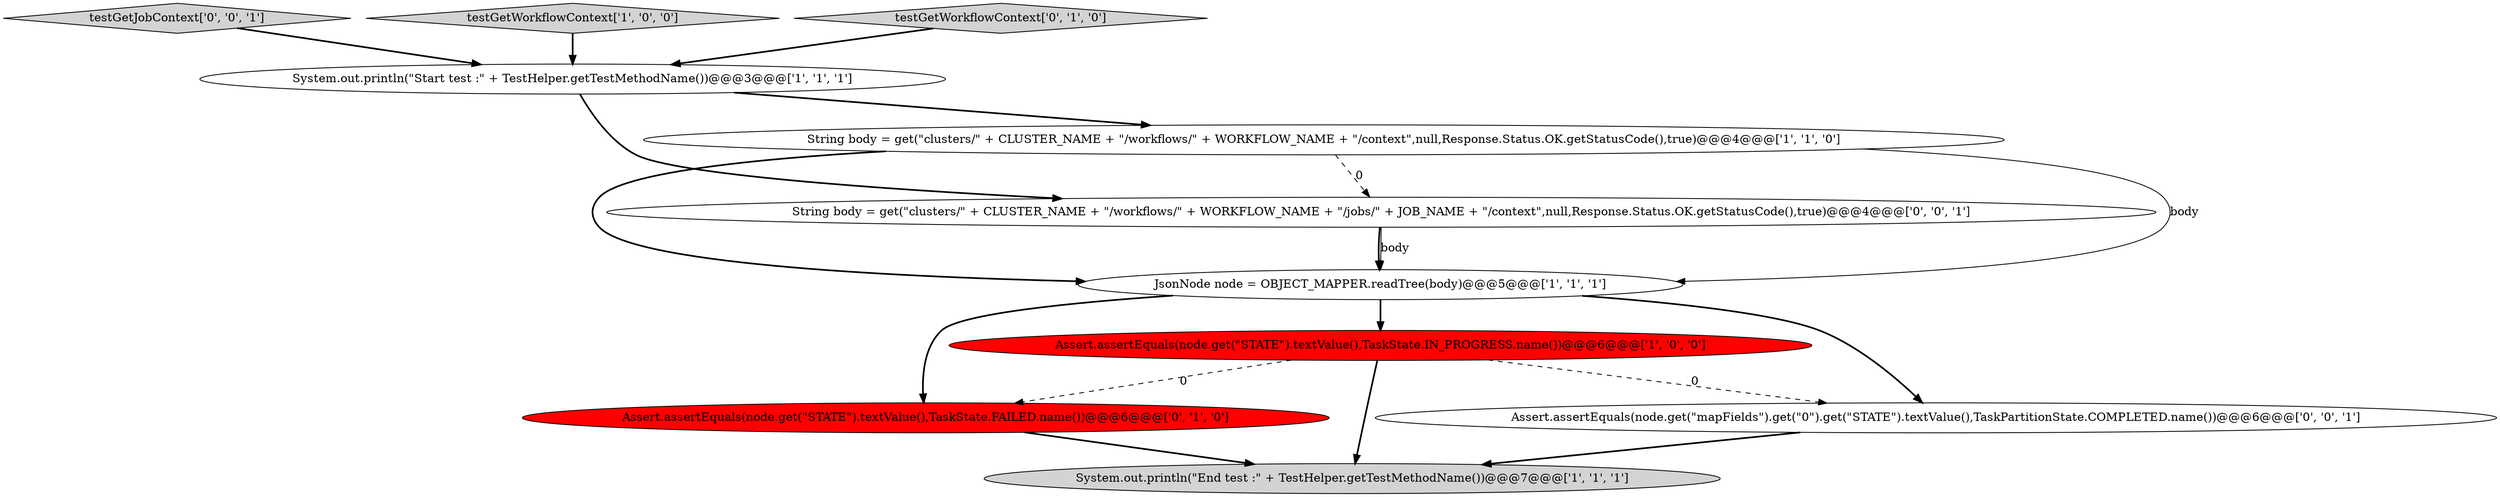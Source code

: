 digraph {
6 [style = filled, label = "Assert.assertEquals(node.get(\"STATE\").textValue(),TaskState.FAILED.name())@@@6@@@['0', '1', '0']", fillcolor = red, shape = ellipse image = "AAA1AAABBB2BBB"];
4 [style = filled, label = "Assert.assertEquals(node.get(\"STATE\").textValue(),TaskState.IN_PROGRESS.name())@@@6@@@['1', '0', '0']", fillcolor = red, shape = ellipse image = "AAA1AAABBB1BBB"];
8 [style = filled, label = "Assert.assertEquals(node.get(\"mapFields\").get(\"0\").get(\"STATE\").textValue(),TaskPartitionState.COMPLETED.name())@@@6@@@['0', '0', '1']", fillcolor = white, shape = ellipse image = "AAA0AAABBB3BBB"];
1 [style = filled, label = "System.out.println(\"Start test :\" + TestHelper.getTestMethodName())@@@3@@@['1', '1', '1']", fillcolor = white, shape = ellipse image = "AAA0AAABBB1BBB"];
10 [style = filled, label = "testGetJobContext['0', '0', '1']", fillcolor = lightgray, shape = diamond image = "AAA0AAABBB3BBB"];
9 [style = filled, label = "String body = get(\"clusters/\" + CLUSTER_NAME + \"/workflows/\" + WORKFLOW_NAME + \"/jobs/\" + JOB_NAME + \"/context\",null,Response.Status.OK.getStatusCode(),true)@@@4@@@['0', '0', '1']", fillcolor = white, shape = ellipse image = "AAA0AAABBB3BBB"];
5 [style = filled, label = "testGetWorkflowContext['1', '0', '0']", fillcolor = lightgray, shape = diamond image = "AAA0AAABBB1BBB"];
7 [style = filled, label = "testGetWorkflowContext['0', '1', '0']", fillcolor = lightgray, shape = diamond image = "AAA0AAABBB2BBB"];
0 [style = filled, label = "JsonNode node = OBJECT_MAPPER.readTree(body)@@@5@@@['1', '1', '1']", fillcolor = white, shape = ellipse image = "AAA0AAABBB1BBB"];
2 [style = filled, label = "String body = get(\"clusters/\" + CLUSTER_NAME + \"/workflows/\" + WORKFLOW_NAME + \"/context\",null,Response.Status.OK.getStatusCode(),true)@@@4@@@['1', '1', '0']", fillcolor = white, shape = ellipse image = "AAA0AAABBB1BBB"];
3 [style = filled, label = "System.out.println(\"End test :\" + TestHelper.getTestMethodName())@@@7@@@['1', '1', '1']", fillcolor = lightgray, shape = ellipse image = "AAA0AAABBB1BBB"];
9->0 [style = solid, label="body"];
6->3 [style = bold, label=""];
5->1 [style = bold, label=""];
4->3 [style = bold, label=""];
2->0 [style = solid, label="body"];
1->2 [style = bold, label=""];
2->0 [style = bold, label=""];
7->1 [style = bold, label=""];
4->8 [style = dashed, label="0"];
9->0 [style = bold, label=""];
10->1 [style = bold, label=""];
4->6 [style = dashed, label="0"];
0->4 [style = bold, label=""];
0->6 [style = bold, label=""];
2->9 [style = dashed, label="0"];
1->9 [style = bold, label=""];
0->8 [style = bold, label=""];
8->3 [style = bold, label=""];
}
